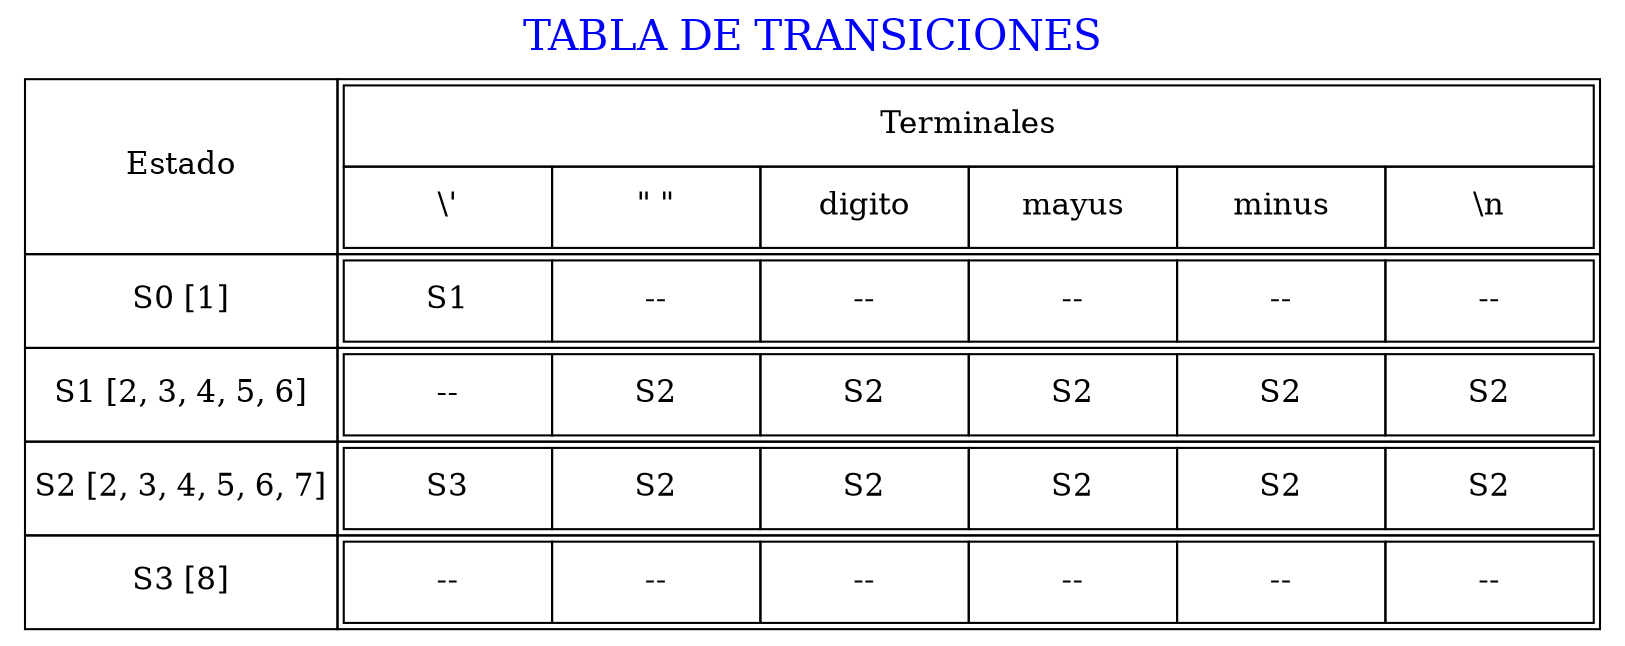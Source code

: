 digraph test {
label     = "TABLA DE TRANSICIONES"
labelloc  =  t // t: Place the graph's title on top.
fontsize  = 20 // Make title stand out by giving a large font size 
fontcolor = blue
graph [ratio=fill];
node [label="\N", fontsize=15, shape=plaintext];
graph [bb="0,0,352,154"];
N_1[shape =plaintext label=<

<TABLE border="0" cellborder="1" cellspacing="0" >
<TR>
<TD width= "150" >Estado</TD>
<TD width= "150" >
<TABLE border="0" cellpadding="10" cellborder="1" cellspacing="0" >
<TR>
<TD colspan="6">Terminales</TD>
</TR>
<TR>
 <TD width="100">\'</TD>
 <TD width="100">" "</TD>
 <TD width="100">digito</TD>
 <TD width="100">mayus</TD>
 <TD width="100">minus</TD>
 <TD width="100">\n</TD>
</TR>
</TABLE>
</TD>
</TR><TR>
<TD>S0 [1]</TD>
<TD>
<TABLE border="0" cellpadding="10" cellborder="1" cellspacing="0" >
<TR>
<TD width="100">S1</TD>
<TD width="100">--</TD>
<TD width="100">--</TD>
<TD width="100">--</TD>
<TD width="100">--</TD>
<TD width="100">--</TD>
</TR>
</TABLE>
</TD>
</TR><TR>
<TD>S1 [2, 3, 4, 5, 6]</TD>
<TD>
<TABLE border="0" cellpadding="10" cellborder="1" cellspacing="0" >
<TR>
<TD width="100">--</TD>
<TD width="100">S2</TD>
<TD width="100">S2</TD>
<TD width="100">S2</TD>
<TD width="100">S2</TD>
<TD width="100">S2</TD>
</TR>
</TABLE>
</TD>
</TR><TR>
<TD>S2 [2, 3, 4, 5, 6, 7]</TD>
<TD>
<TABLE border="0" cellpadding="10" cellborder="1" cellspacing="0" >
<TR>
<TD width="100">S3</TD>
<TD width="100">S2</TD>
<TD width="100">S2</TD>
<TD width="100">S2</TD>
<TD width="100">S2</TD>
<TD width="100">S2</TD>
</TR>
</TABLE>
</TD>
</TR><TR>
<TD>S3 [8]</TD>
<TD>
<TABLE border="0" cellpadding="10" cellborder="1" cellspacing="0" >
<TR>
<TD width="100">--</TD>
<TD width="100">--</TD>
<TD width="100">--</TD>
<TD width="100">--</TD>
<TD width="100">--</TD>
<TD width="100">--</TD>
</TR>
</TABLE>
</TD>
</TR></TABLE>>]
}
